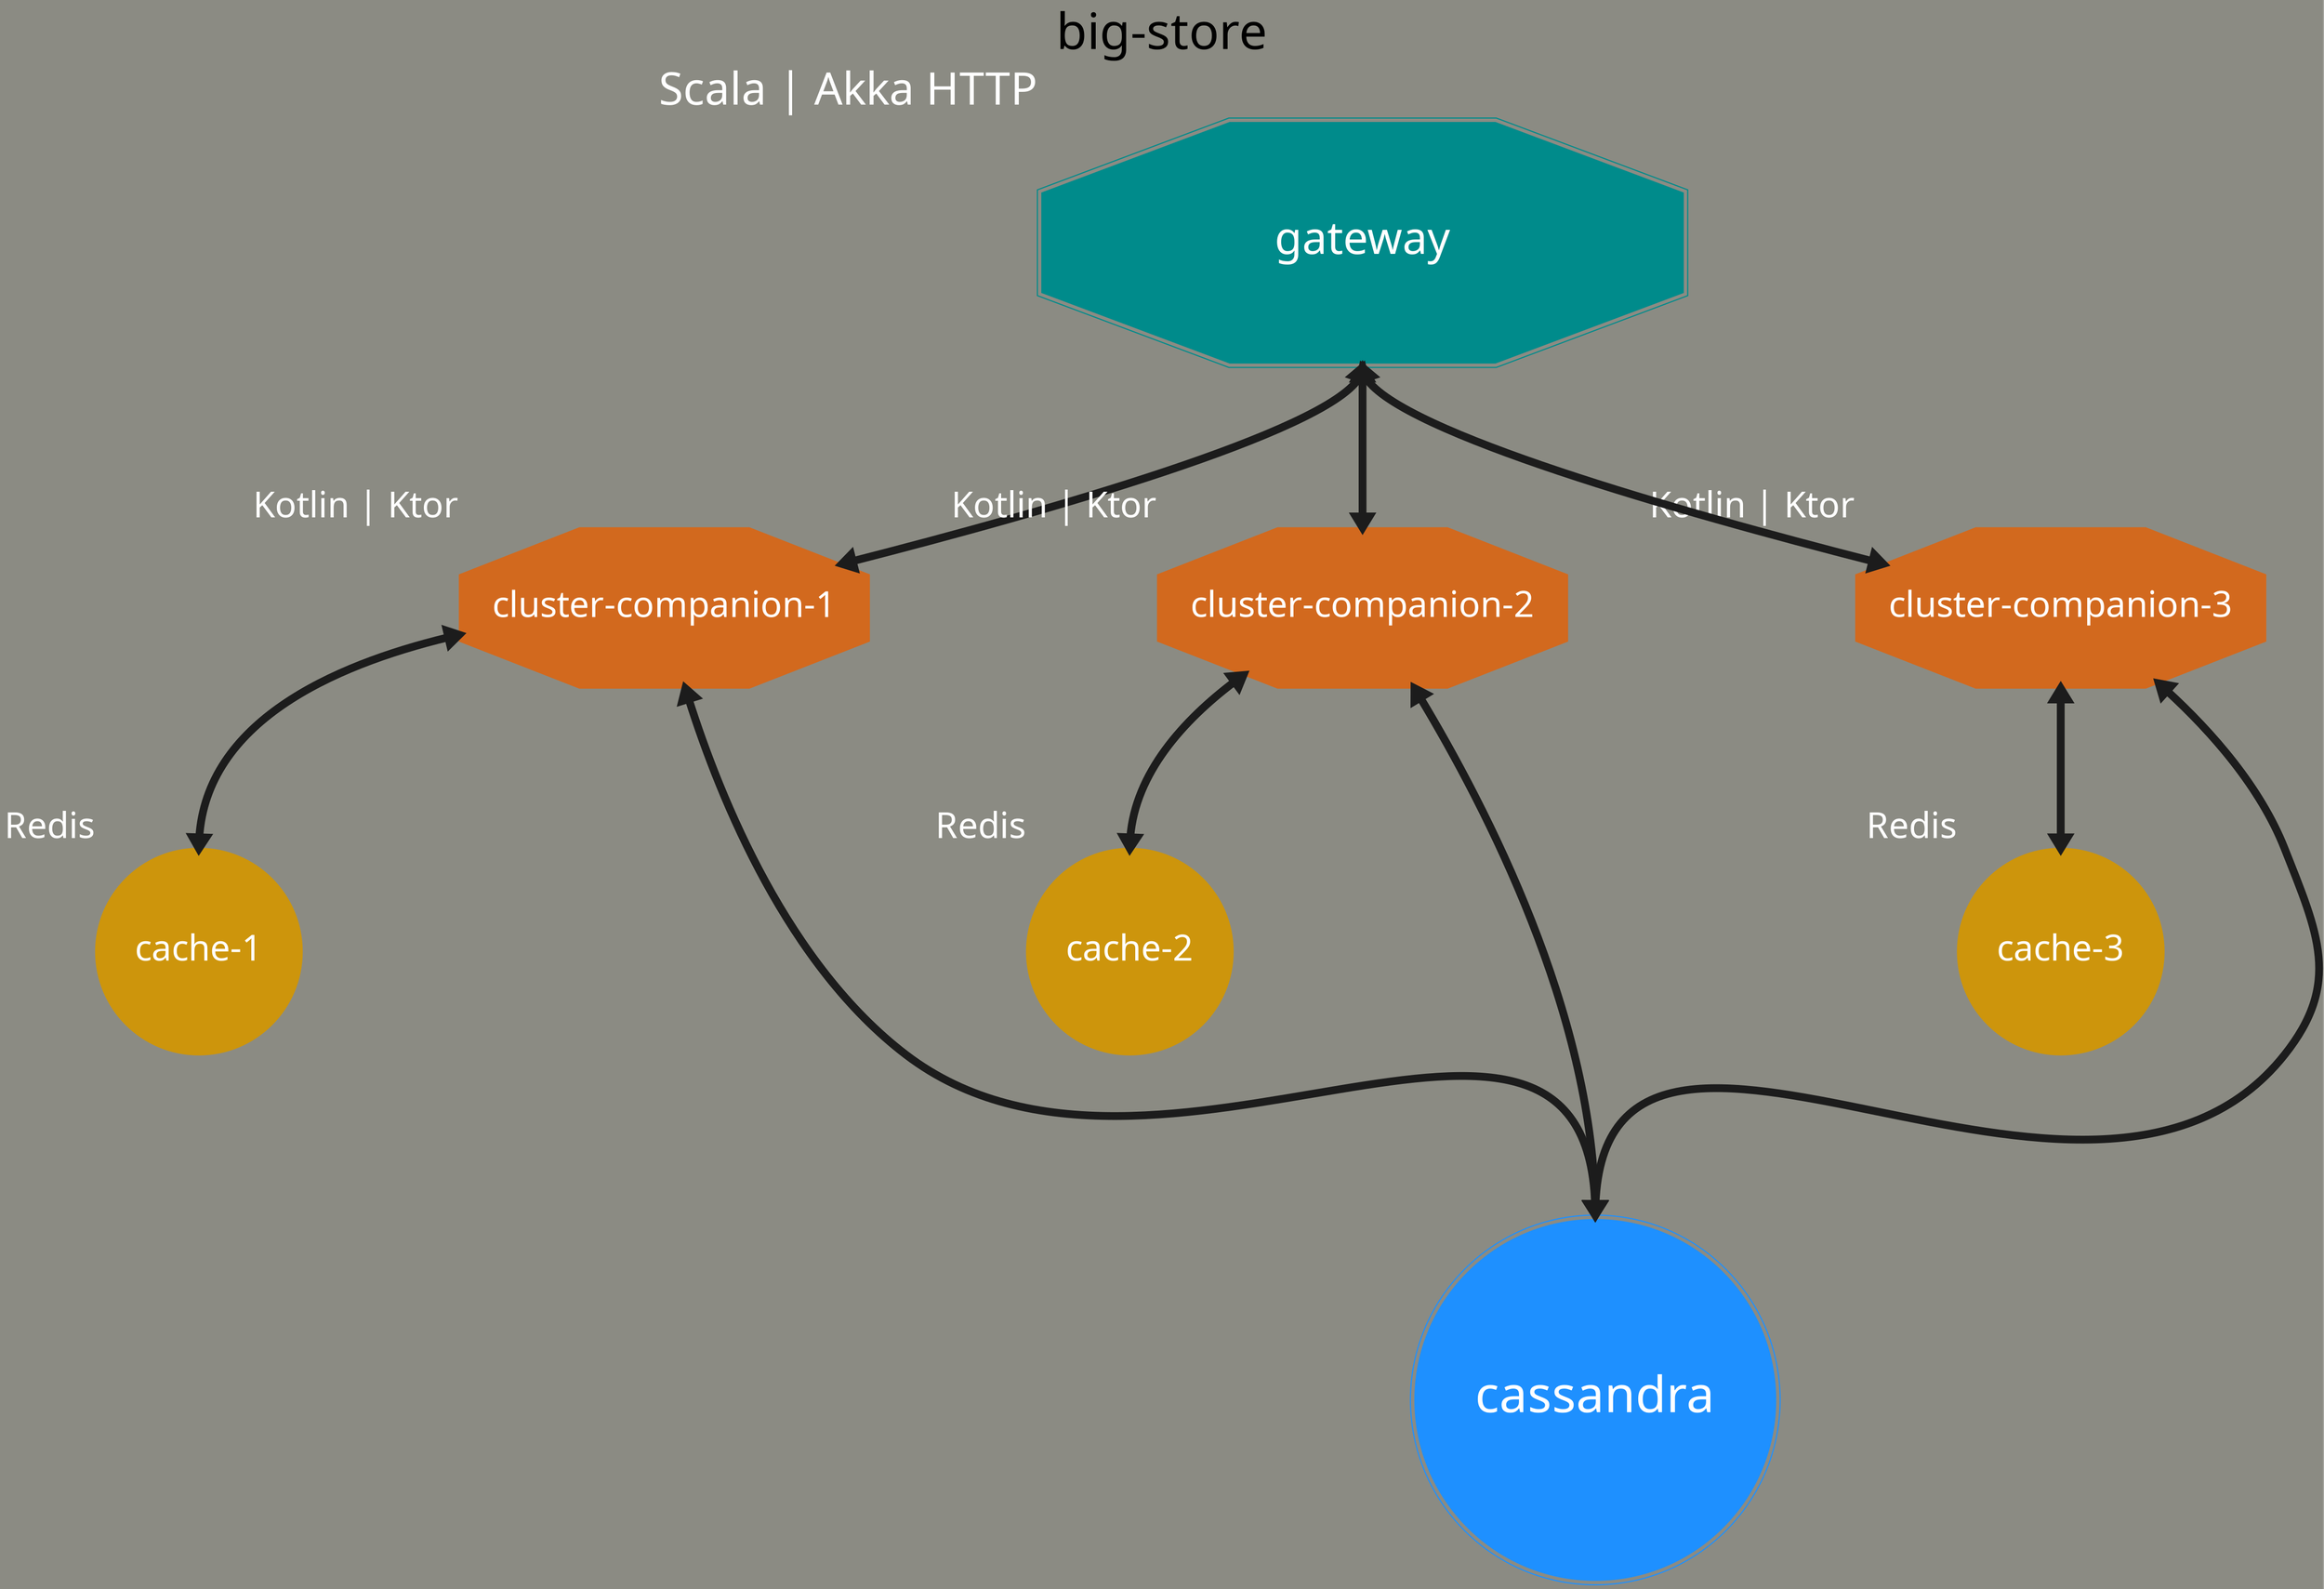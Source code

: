 digraph bigstore {
    
    label="big-store"
    labelloc=t
    fontname="JetBrains Mono Medium"

    graph [fontsize=45 ranksep=2 bgcolor=ivory4]
    node [fontname="JetBrains Mono Medium" fontcolor=white]
    edge [dir=both penwidth=7] 
    nodesep=3

    subgraph gateway {
        node [
                xlabel="Scala | Akka HTTP"
                fontsize=40 shape=doubleoctagon style=filled color=cyan4 height=3 width=8
            ]

        {rank=source; "gateway"}
    }
    
    subgraph companions {
        node [
                xlabel="Kotlin | Ktor"
                padding=5 fontsize=32 shape=octagon style=filled color=chocolate height=2 colorsheme=paired12
            ]
        edge [style=bold colorscheme="paired12"]

        "cluster-companion-1"
        "cluster-companion-2"
        "cluster-companion-3"
    }

    subgraph caches {
        node [
                xlabel="Redis"
                padding=5 fontsize=32 shape=circle style=filled color=darkgoldenrod3 colorsheme=paired12
            ]
        edge [style=bold colorscheme="paired12"]

        "cache-1"
        "cache-2"
        "cache-3"
    }

    subgraph store {
        node [fontsize=45 shape=doublecircle width=4.5 style=filled color=dodgerblue1]

        { rank=sink; "cassandra" }
    }

    subgraph companions_connections {
        "cluster-companion-1" -> "cassandra" [headport=n color=grey11]
        "cluster-companion-2" -> "cassandra" [headport=n color=grey11]
        "cluster-companion-3" -> "cassandra" [headport=n color=grey11]
        
        "cluster-companion-1" -> "cache-1" [headport=n color=grey11]
        "cluster-companion-2" -> "cache-2" [headport=n color=grey11]
        "cluster-companion-3" -> "cache-3" [headport=n color=grey11]
    }


    subgraph gateway_service_connections {
        "cluster-companion-1" -> "gateway" [headport=s color=grey11]
        "cluster-companion-2" -> "gateway" [headport=s color=grey11]
        "cluster-companion-3" -> "gateway" [headport=s color=grey11]
    }

}